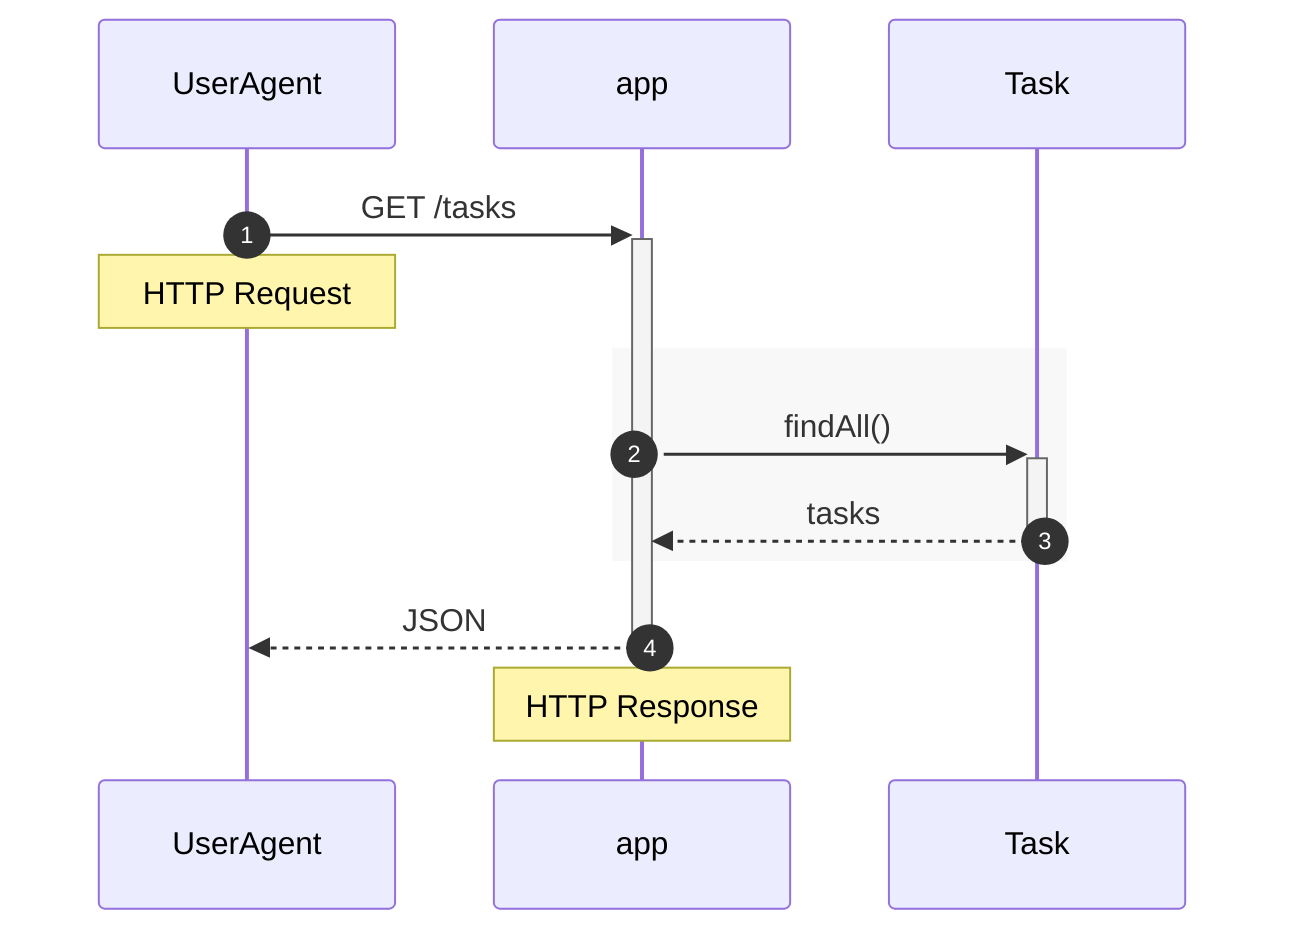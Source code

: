sequenceDiagram
  autoNumber

  participant UserAgent
  participant app

  UserAgent ->> +app: GET /tasks
  Note over UserAgent : HTTP Request
  rect rgb(248,248,248)
    app ->> +Task: findAll()
    Task -->> -app: tasks
  end
  app -->> -UserAgent: JSON
  Note over app : HTTP Response